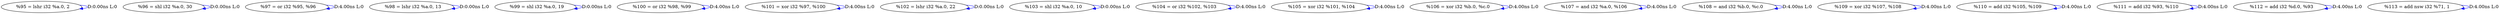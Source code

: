digraph {
Node0x3fbbd80[label="  %95 = lshr i32 %a.0, 2"];
Node0x3fbbd80 -> Node0x3fbbd80[label="D:0.00ns L:0",color=blue];
Node0x3fbbe60[label="  %96 = shl i32 %a.0, 30"];
Node0x3fbbe60 -> Node0x3fbbe60[label="D:0.00ns L:0",color=blue];
Node0x3fbbf40[label="  %97 = or i32 %95, %96"];
Node0x3fbbf40 -> Node0x3fbbf40[label="D:4.00ns L:0",color=blue];
Node0x3fbc020[label="  %98 = lshr i32 %a.0, 13"];
Node0x3fbc020 -> Node0x3fbc020[label="D:0.00ns L:0",color=blue];
Node0x3fbc100[label="  %99 = shl i32 %a.0, 19"];
Node0x3fbc100 -> Node0x3fbc100[label="D:0.00ns L:0",color=blue];
Node0x3fbc1e0[label="  %100 = or i32 %98, %99"];
Node0x3fbc1e0 -> Node0x3fbc1e0[label="D:4.00ns L:0",color=blue];
Node0x3fbc2c0[label="  %101 = xor i32 %97, %100"];
Node0x3fbc2c0 -> Node0x3fbc2c0[label="D:4.00ns L:0",color=blue];
Node0x3fbc3a0[label="  %102 = lshr i32 %a.0, 22"];
Node0x3fbc3a0 -> Node0x3fbc3a0[label="D:0.00ns L:0",color=blue];
Node0x3fbc480[label="  %103 = shl i32 %a.0, 10"];
Node0x3fbc480 -> Node0x3fbc480[label="D:0.00ns L:0",color=blue];
Node0x3fbc560[label="  %104 = or i32 %102, %103"];
Node0x3fbc560 -> Node0x3fbc560[label="D:4.00ns L:0",color=blue];
Node0x3fbc640[label="  %105 = xor i32 %101, %104"];
Node0x3fbc640 -> Node0x3fbc640[label="D:4.00ns L:0",color=blue];
Node0x3fbc720[label="  %106 = xor i32 %b.0, %c.0"];
Node0x3fbc720 -> Node0x3fbc720[label="D:4.00ns L:0",color=blue];
Node0x3fbc800[label="  %107 = and i32 %a.0, %106"];
Node0x3fbc800 -> Node0x3fbc800[label="D:4.00ns L:0",color=blue];
Node0x3fbc8e0[label="  %108 = and i32 %b.0, %c.0"];
Node0x3fbc8e0 -> Node0x3fbc8e0[label="D:4.00ns L:0",color=blue];
Node0x3fbc9c0[label="  %109 = xor i32 %107, %108"];
Node0x3fbc9c0 -> Node0x3fbc9c0[label="D:4.00ns L:0",color=blue];
Node0x3fbcaa0[label="  %110 = add i32 %105, %109"];
Node0x3fbcaa0 -> Node0x3fbcaa0[label="D:4.00ns L:0",color=blue];
Node0x3fbcb80[label="  %111 = add i32 %93, %110"];
Node0x3fbcb80 -> Node0x3fbcb80[label="D:4.00ns L:0",color=blue];
Node0x3fbcc60[label="  %112 = add i32 %d.0, %93"];
Node0x3fbcc60 -> Node0x3fbcc60[label="D:4.00ns L:0",color=blue];
Node0x3fbcd40[label="  %113 = add nsw i32 %71, 1"];
Node0x3fbcd40 -> Node0x3fbcd40[label="D:4.00ns L:0",color=blue];
}
